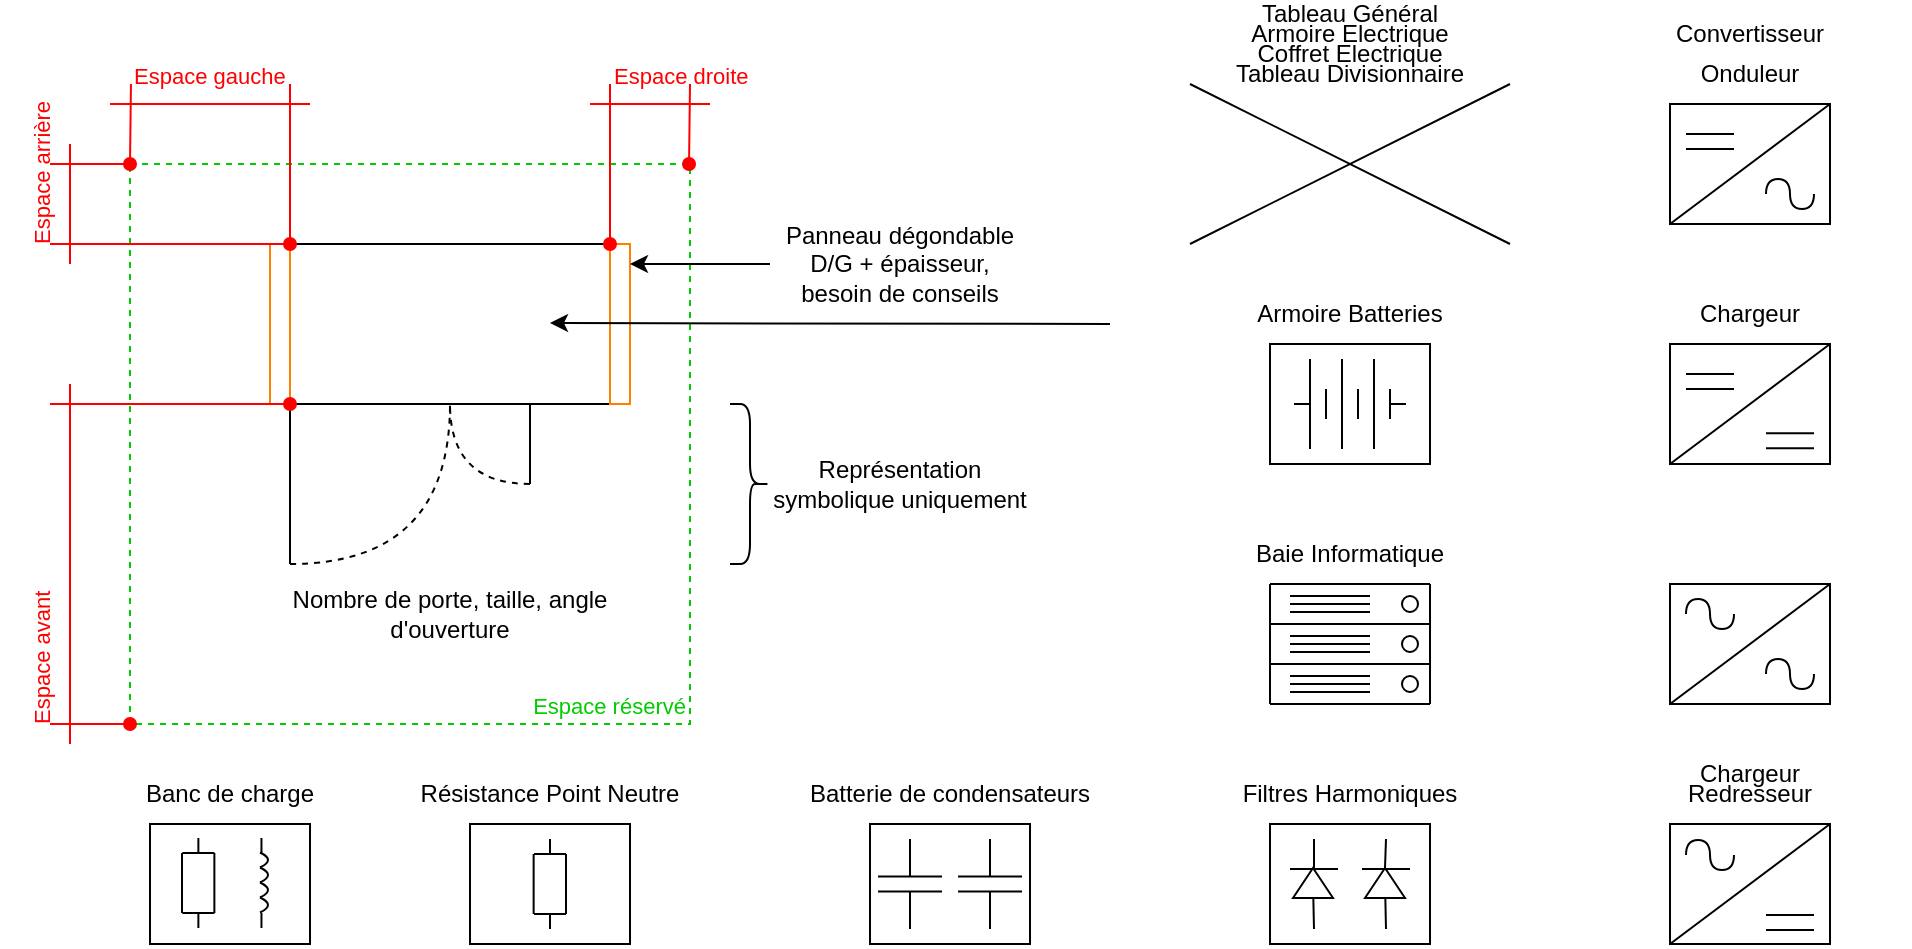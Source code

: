 <mxfile>
    <diagram id="NkeulLWA98_BTMr_3VTj" name="Page-1">
        <mxGraphModel dx="1393" dy="633" grid="1" gridSize="10" guides="1" tooltips="1" connect="1" arrows="1" fold="1" page="1" pageScale="1" pageWidth="850" pageHeight="1100" math="0" shadow="0">
            <root>
                <mxCell id="0"/>
                <mxCell id="1" parent="0"/>
                <mxCell id="2" value="" style="rounded=0;whiteSpace=wrap;html=1;strokeColor=#00CC00;dashed=1;fillColor=none;" vertex="1" parent="1">
                    <mxGeometry x="230" y="280" width="280" height="280" as="geometry"/>
                </mxCell>
                <mxCell id="3" value="" style="rounded=0;whiteSpace=wrap;html=1;" vertex="1" parent="1">
                    <mxGeometry x="310" y="320" width="160" height="80" as="geometry"/>
                </mxCell>
                <mxCell id="4" value="Armoire Batteries" style="text;html=1;strokeColor=none;fillColor=none;align=center;verticalAlign=middle;whiteSpace=wrap;rounded=0;" vertex="1" parent="1">
                    <mxGeometry x="760" y="350" width="160" height="10" as="geometry"/>
                </mxCell>
                <mxCell id="5" value="" style="endArrow=none;html=1;rounded=0;" edge="1" parent="1">
                    <mxGeometry width="50" height="50" relative="1" as="geometry">
                        <mxPoint x="310" y="480" as="sourcePoint"/>
                        <mxPoint x="310" y="400" as="targetPoint"/>
                    </mxGeometry>
                </mxCell>
                <mxCell id="6" value="" style="endArrow=none;html=1;rounded=0;" edge="1" parent="1">
                    <mxGeometry width="50" height="50" relative="1" as="geometry">
                        <mxPoint x="430" y="440" as="sourcePoint"/>
                        <mxPoint x="430" y="400" as="targetPoint"/>
                    </mxGeometry>
                </mxCell>
                <mxCell id="7" value="" style="endArrow=none;html=1;rounded=0;entryX=0.5;entryY=1;entryDx=0;entryDy=0;edgeStyle=orthogonalEdgeStyle;curved=1;dashed=1;" edge="1" parent="1" target="3">
                    <mxGeometry width="50" height="50" relative="1" as="geometry">
                        <mxPoint x="310" y="480" as="sourcePoint"/>
                        <mxPoint x="360" y="430" as="targetPoint"/>
                        <Array as="points">
                            <mxPoint x="390" y="480"/>
                        </Array>
                    </mxGeometry>
                </mxCell>
                <mxCell id="8" value="" style="endArrow=none;html=1;rounded=0;entryX=0.5;entryY=1;entryDx=0;entryDy=0;edgeStyle=orthogonalEdgeStyle;curved=1;dashed=1;" edge="1" parent="1" target="3">
                    <mxGeometry width="50" height="50" relative="1" as="geometry">
                        <mxPoint x="430" y="440" as="sourcePoint"/>
                        <mxPoint x="330" y="420" as="targetPoint"/>
                        <Array as="points">
                            <mxPoint x="390" y="440"/>
                        </Array>
                    </mxGeometry>
                </mxCell>
                <mxCell id="9" value="Nombre de porte, taille, angle d'ouverture" style="text;html=1;strokeColor=none;fillColor=none;align=center;verticalAlign=middle;whiteSpace=wrap;rounded=0;" vertex="1" parent="1">
                    <mxGeometry x="310" y="490" width="160" height="30" as="geometry"/>
                </mxCell>
                <mxCell id="10" value="Représentation symbolique uniquement" style="text;html=1;strokeColor=none;fillColor=none;align=center;verticalAlign=middle;whiteSpace=wrap;rounded=0;" vertex="1" parent="1">
                    <mxGeometry x="550" y="425" width="130" height="30" as="geometry"/>
                </mxCell>
                <mxCell id="11" value="" style="shape=curlyBracket;whiteSpace=wrap;html=1;rounded=1;flipH=1;labelPosition=right;verticalLabelPosition=middle;align=left;verticalAlign=middle;" vertex="1" parent="1">
                    <mxGeometry x="530" y="400" width="20" height="80" as="geometry"/>
                </mxCell>
                <mxCell id="12" value="" style="rounded=0;whiteSpace=wrap;html=1;strokeColor=#FF8000;fillColor=default;" vertex="1" parent="1">
                    <mxGeometry x="300" y="320" width="10" height="80" as="geometry"/>
                </mxCell>
                <mxCell id="13" value="" style="rounded=0;whiteSpace=wrap;html=1;strokeColor=#FF8000;fillColor=default;" vertex="1" parent="1">
                    <mxGeometry x="470" y="320" width="10" height="80" as="geometry"/>
                </mxCell>
                <mxCell id="14" value="" style="endArrow=classic;html=1;rounded=0;" edge="1" parent="1">
                    <mxGeometry width="50" height="50" relative="1" as="geometry">
                        <mxPoint x="550" y="330" as="sourcePoint"/>
                        <mxPoint x="480" y="330.0" as="targetPoint"/>
                    </mxGeometry>
                </mxCell>
                <mxCell id="15" value="Panneau dégondable D/G + épaisseur,&lt;br&gt;besoin de conseils" style="text;html=1;strokeColor=none;fillColor=none;align=center;verticalAlign=middle;whiteSpace=wrap;rounded=0;" vertex="1" parent="1">
                    <mxGeometry x="550" y="310" width="130" height="40" as="geometry"/>
                </mxCell>
                <mxCell id="16" value="" style="endArrow=classic;html=1;rounded=0;" edge="1" parent="1">
                    <mxGeometry width="50" height="50" relative="1" as="geometry">
                        <mxPoint x="720" y="360" as="sourcePoint"/>
                        <mxPoint x="440" y="359.5" as="targetPoint"/>
                    </mxGeometry>
                </mxCell>
                <mxCell id="17" value="" style="endArrow=none;html=1;rounded=0;curved=1;strokeColor=#FF0000;endFill=0;startArrow=oval;startFill=1;" edge="1" parent="1">
                    <mxGeometry width="50" height="50" relative="1" as="geometry">
                        <mxPoint x="470" y="320" as="sourcePoint"/>
                        <mxPoint x="470" y="240" as="targetPoint"/>
                    </mxGeometry>
                </mxCell>
                <mxCell id="18" value="" style="endArrow=none;html=1;rounded=0;curved=1;strokeColor=#FF0000;endFill=0;startArrow=oval;startFill=1;" edge="1" parent="1">
                    <mxGeometry width="50" height="50" relative="1" as="geometry">
                        <mxPoint x="509.52" y="280" as="sourcePoint"/>
                        <mxPoint x="510" y="240" as="targetPoint"/>
                    </mxGeometry>
                </mxCell>
                <mxCell id="19" value="" style="endArrow=none;html=1;rounded=0;curved=1;strokeColor=#FF0000;endFill=0;startArrow=oval;startFill=1;" edge="1" parent="1">
                    <mxGeometry width="50" height="50" relative="1" as="geometry">
                        <mxPoint x="310" y="320" as="sourcePoint"/>
                        <mxPoint x="310" y="240" as="targetPoint"/>
                    </mxGeometry>
                </mxCell>
                <mxCell id="20" value="" style="endArrow=none;html=1;rounded=0;curved=1;strokeColor=#FF0000;endFill=0;startArrow=oval;startFill=1;" edge="1" parent="1">
                    <mxGeometry width="50" height="50" relative="1" as="geometry">
                        <mxPoint x="230" y="280" as="sourcePoint"/>
                        <mxPoint x="230.48" y="240" as="targetPoint"/>
                    </mxGeometry>
                </mxCell>
                <mxCell id="21" value="" style="endArrow=none;html=1;rounded=0;curved=1;strokeColor=#FF0000;" edge="1" parent="1">
                    <mxGeometry width="50" height="50" relative="1" as="geometry">
                        <mxPoint x="520" y="250" as="sourcePoint"/>
                        <mxPoint x="460" y="250" as="targetPoint"/>
                    </mxGeometry>
                </mxCell>
                <mxCell id="22" value="" style="endArrow=none;html=1;rounded=0;curved=1;strokeColor=#FF0000;" edge="1" parent="1">
                    <mxGeometry width="50" height="50" relative="1" as="geometry">
                        <mxPoint x="320" y="250" as="sourcePoint"/>
                        <mxPoint x="220" y="250" as="targetPoint"/>
                    </mxGeometry>
                </mxCell>
                <mxCell id="23" value="" style="endArrow=none;html=1;rounded=0;curved=1;strokeColor=#FF0000;" edge="1" parent="1">
                    <mxGeometry width="50" height="50" relative="1" as="geometry">
                        <mxPoint x="190" y="280" as="sourcePoint"/>
                        <mxPoint x="229.79" y="280" as="targetPoint"/>
                    </mxGeometry>
                </mxCell>
                <mxCell id="24" value="" style="endArrow=none;html=1;rounded=0;curved=1;strokeColor=#FF0000;" edge="1" parent="1">
                    <mxGeometry width="50" height="50" relative="1" as="geometry">
                        <mxPoint x="190" y="320" as="sourcePoint"/>
                        <mxPoint x="310" y="320" as="targetPoint"/>
                    </mxGeometry>
                </mxCell>
                <mxCell id="25" value="" style="endArrow=none;html=1;rounded=0;curved=1;strokeColor=#FF0000;" edge="1" parent="1">
                    <mxGeometry width="50" height="50" relative="1" as="geometry">
                        <mxPoint x="200" y="330" as="sourcePoint"/>
                        <mxPoint x="200" y="270" as="targetPoint"/>
                    </mxGeometry>
                </mxCell>
                <mxCell id="26" value="" style="endArrow=oval;html=1;rounded=0;curved=1;strokeColor=#FF0000;entryX=0;entryY=1;entryDx=0;entryDy=0;startArrow=none;startFill=0;endFill=1;" edge="1" parent="1" target="3">
                    <mxGeometry width="50" height="50" relative="1" as="geometry">
                        <mxPoint x="190" y="400" as="sourcePoint"/>
                        <mxPoint x="170.48" y="390" as="targetPoint"/>
                    </mxGeometry>
                </mxCell>
                <mxCell id="27" value="" style="endArrow=oval;html=1;rounded=0;curved=1;strokeColor=#FF0000;entryX=0;entryY=1;entryDx=0;entryDy=0;startArrow=none;startFill=0;endFill=1;" edge="1" parent="1">
                    <mxGeometry width="50" height="50" relative="1" as="geometry">
                        <mxPoint x="190" y="560" as="sourcePoint"/>
                        <mxPoint x="230" y="560" as="targetPoint"/>
                    </mxGeometry>
                </mxCell>
                <mxCell id="28" value="" style="endArrow=none;html=1;rounded=0;curved=1;strokeColor=#FF0000;" edge="1" parent="1">
                    <mxGeometry width="50" height="50" relative="1" as="geometry">
                        <mxPoint x="200" y="570" as="sourcePoint"/>
                        <mxPoint x="200" y="390" as="targetPoint"/>
                    </mxGeometry>
                </mxCell>
                <mxCell id="29" value="Espace avant" style="text;html=1;strokeColor=none;fillColor=none;align=left;verticalAlign=bottom;whiteSpace=wrap;rounded=0;fontSize=11;rotation=-90;fontColor=#FF0000;" vertex="1" parent="1">
                    <mxGeometry x="140" y="507" width="80" height="30" as="geometry"/>
                </mxCell>
                <mxCell id="30" value="Espace arrière" style="text;html=1;strokeColor=none;fillColor=none;align=left;verticalAlign=bottom;whiteSpace=wrap;rounded=0;fontSize=11;rotation=-90;fontColor=#FF0000;" vertex="1" parent="1">
                    <mxGeometry x="140" y="267" width="80" height="30" as="geometry"/>
                </mxCell>
                <mxCell id="31" value="Espace gauche" style="text;html=1;strokeColor=none;fillColor=none;align=left;verticalAlign=bottom;whiteSpace=wrap;rounded=0;fontSize=11;rotation=0;fontColor=#FF0000;" vertex="1" parent="1">
                    <mxGeometry x="230" y="215" width="80" height="30" as="geometry"/>
                </mxCell>
                <mxCell id="32" value="Espace droite" style="text;html=1;strokeColor=none;fillColor=none;align=left;verticalAlign=bottom;whiteSpace=wrap;rounded=0;fontSize=11;rotation=0;fontColor=#FF0000;" vertex="1" parent="1">
                    <mxGeometry x="470" y="215" width="80" height="30" as="geometry"/>
                </mxCell>
                <mxCell id="33" value="Espace réservé" style="text;html=1;strokeColor=none;fillColor=none;align=right;verticalAlign=bottom;whiteSpace=wrap;rounded=0;fontSize=11;rotation=0;fontColor=#00CC00;" vertex="1" parent="1">
                    <mxGeometry x="430" y="530" width="80" height="30" as="geometry"/>
                </mxCell>
                <mxCell id="34" value="" style="endArrow=none;html=1;rounded=0;" edge="1" parent="1">
                    <mxGeometry width="50" height="50" relative="1" as="geometry">
                        <mxPoint x="920" y="320" as="sourcePoint"/>
                        <mxPoint x="760" y="240" as="targetPoint"/>
                    </mxGeometry>
                </mxCell>
                <mxCell id="35" value="" style="endArrow=none;html=1;rounded=0;" edge="1" parent="1">
                    <mxGeometry width="50" height="50" relative="1" as="geometry">
                        <mxPoint x="760" y="320" as="sourcePoint"/>
                        <mxPoint x="920" y="240" as="targetPoint"/>
                    </mxGeometry>
                </mxCell>
                <mxCell id="36" value="Armoire Electrique" style="text;html=1;strokeColor=none;fillColor=none;align=center;verticalAlign=middle;whiteSpace=wrap;rounded=0;" vertex="1" parent="1">
                    <mxGeometry x="760" y="210" width="160" height="10" as="geometry"/>
                </mxCell>
                <mxCell id="37" value="Banc de charge" style="text;html=1;strokeColor=none;fillColor=none;align=center;verticalAlign=middle;whiteSpace=wrap;rounded=0;" vertex="1" parent="1">
                    <mxGeometry x="200" y="590" width="160" height="10" as="geometry"/>
                </mxCell>
                <mxCell id="38" value="Batterie de condensateurs" style="text;html=1;strokeColor=none;fillColor=none;align=center;verticalAlign=middle;whiteSpace=wrap;rounded=0;" vertex="1" parent="1">
                    <mxGeometry x="560" y="590" width="160" height="10" as="geometry"/>
                </mxCell>
                <mxCell id="39" value="Baie Informatique" style="text;html=1;strokeColor=none;fillColor=none;align=center;verticalAlign=middle;whiteSpace=wrap;rounded=0;" vertex="1" parent="1">
                    <mxGeometry x="760" y="470" width="160" height="10" as="geometry"/>
                </mxCell>
                <mxCell id="40" value="Chargeur" style="text;html=1;strokeColor=none;fillColor=none;align=center;verticalAlign=middle;whiteSpace=wrap;rounded=0;" vertex="1" parent="1">
                    <mxGeometry x="960" y="580" width="160" height="10" as="geometry"/>
                </mxCell>
                <mxCell id="41" value="Filtres Harmoniques" style="text;html=1;strokeColor=none;fillColor=none;align=center;verticalAlign=middle;whiteSpace=wrap;rounded=0;" vertex="1" parent="1">
                    <mxGeometry x="760" y="590" width="160" height="10" as="geometry"/>
                </mxCell>
                <mxCell id="42" value="Onduleur" style="text;html=1;strokeColor=none;fillColor=none;align=center;verticalAlign=middle;whiteSpace=wrap;rounded=0;" vertex="1" parent="1">
                    <mxGeometry x="960" y="230" width="160" height="10" as="geometry"/>
                </mxCell>
                <mxCell id="43" value="Tableau Général" style="text;html=1;strokeColor=none;fillColor=none;align=center;verticalAlign=middle;whiteSpace=wrap;rounded=0;" vertex="1" parent="1">
                    <mxGeometry x="760" y="200" width="160" height="10" as="geometry"/>
                </mxCell>
                <mxCell id="44" value="Convertisseur" style="text;html=1;strokeColor=none;fillColor=none;align=center;verticalAlign=middle;whiteSpace=wrap;rounded=0;" vertex="1" parent="1">
                    <mxGeometry x="960" y="210" width="160" height="10" as="geometry"/>
                </mxCell>
                <mxCell id="45" value="Résistance Point Neutre" style="text;html=1;strokeColor=none;fillColor=none;align=center;verticalAlign=middle;whiteSpace=wrap;rounded=0;" vertex="1" parent="1">
                    <mxGeometry x="360" y="590" width="160" height="10" as="geometry"/>
                </mxCell>
                <mxCell id="46" value="Tableau Divisionnaire" style="text;html=1;strokeColor=none;fillColor=none;align=center;verticalAlign=middle;whiteSpace=wrap;rounded=0;" vertex="1" parent="1">
                    <mxGeometry x="760" y="230" width="160" height="10" as="geometry"/>
                </mxCell>
                <mxCell id="47" value="Redresseur" style="text;html=1;strokeColor=none;fillColor=none;align=center;verticalAlign=middle;whiteSpace=wrap;rounded=0;" vertex="1" parent="1">
                    <mxGeometry x="960" y="590" width="160" height="10" as="geometry"/>
                </mxCell>
                <mxCell id="48" value="Coffret Electrique" style="text;html=1;strokeColor=none;fillColor=none;align=center;verticalAlign=middle;whiteSpace=wrap;rounded=0;" vertex="1" parent="1">
                    <mxGeometry x="760" y="220" width="160" height="10" as="geometry"/>
                </mxCell>
                <mxCell id="49" value="" style="endArrow=none;html=1;rounded=0;" edge="1" parent="1">
                    <mxGeometry width="50" height="50" relative="1" as="geometry">
                        <mxPoint x="800" y="550" as="sourcePoint"/>
                        <mxPoint x="800" y="490" as="targetPoint"/>
                    </mxGeometry>
                </mxCell>
                <mxCell id="50" value="" style="endArrow=none;html=1;rounded=0;" edge="1" parent="1">
                    <mxGeometry width="50" height="50" relative="1" as="geometry">
                        <mxPoint x="800" y="550" as="sourcePoint"/>
                        <mxPoint x="880" y="550" as="targetPoint"/>
                    </mxGeometry>
                </mxCell>
                <mxCell id="51" value="" style="endArrow=none;html=1;rounded=0;" edge="1" parent="1">
                    <mxGeometry width="50" height="50" relative="1" as="geometry">
                        <mxPoint x="800" y="530" as="sourcePoint"/>
                        <mxPoint x="880" y="530" as="targetPoint"/>
                    </mxGeometry>
                </mxCell>
                <mxCell id="52" value="" style="endArrow=none;html=1;rounded=0;" edge="1" parent="1">
                    <mxGeometry width="50" height="50" relative="1" as="geometry">
                        <mxPoint x="800" y="510" as="sourcePoint"/>
                        <mxPoint x="880" y="510" as="targetPoint"/>
                    </mxGeometry>
                </mxCell>
                <mxCell id="53" value="" style="endArrow=none;html=1;rounded=0;" edge="1" parent="1">
                    <mxGeometry width="50" height="50" relative="1" as="geometry">
                        <mxPoint x="800" y="490" as="sourcePoint"/>
                        <mxPoint x="880" y="490" as="targetPoint"/>
                    </mxGeometry>
                </mxCell>
                <mxCell id="54" value="" style="endArrow=none;html=1;rounded=0;" edge="1" parent="1">
                    <mxGeometry width="50" height="50" relative="1" as="geometry">
                        <mxPoint x="880" y="550" as="sourcePoint"/>
                        <mxPoint x="880" y="490" as="targetPoint"/>
                    </mxGeometry>
                </mxCell>
                <mxCell id="55" value="" style="ellipse;whiteSpace=wrap;html=1;aspect=fixed;strokeColor=#000000;fontSize=11;fontColor=#00CC00;fillColor=none;" vertex="1" parent="1">
                    <mxGeometry x="866" y="496" width="8" height="8" as="geometry"/>
                </mxCell>
                <mxCell id="56" value="" style="ellipse;whiteSpace=wrap;html=1;aspect=fixed;strokeColor=#000000;fontSize=11;fontColor=#00CC00;fillColor=none;" vertex="1" parent="1">
                    <mxGeometry x="866" y="516" width="8" height="8" as="geometry"/>
                </mxCell>
                <mxCell id="57" value="" style="ellipse;whiteSpace=wrap;html=1;aspect=fixed;strokeColor=#000000;fontSize=11;fontColor=#00CC00;fillColor=none;" vertex="1" parent="1">
                    <mxGeometry x="866" y="536" width="8" height="8" as="geometry"/>
                </mxCell>
                <mxCell id="58" value="" style="group" vertex="1" connectable="0" parent="1">
                    <mxGeometry x="810" y="496" width="40" height="8" as="geometry"/>
                </mxCell>
                <mxCell id="59" value="" style="endArrow=none;html=1;rounded=0;strokeColor=#000000;fontSize=11;fontColor=#00CC00;curved=1;" edge="1" parent="58">
                    <mxGeometry width="50" height="50" relative="1" as="geometry">
                        <mxPoint x="40" y="4" as="sourcePoint"/>
                        <mxPoint y="4" as="targetPoint"/>
                    </mxGeometry>
                </mxCell>
                <mxCell id="60" value="" style="endArrow=none;html=1;rounded=0;strokeColor=#000000;fontSize=11;fontColor=#00CC00;curved=1;" edge="1" parent="58">
                    <mxGeometry width="50" height="50" relative="1" as="geometry">
                        <mxPoint x="40" as="sourcePoint"/>
                        <mxPoint as="targetPoint"/>
                    </mxGeometry>
                </mxCell>
                <mxCell id="61" value="" style="endArrow=none;html=1;rounded=0;strokeColor=#000000;fontSize=11;fontColor=#00CC00;curved=1;" edge="1" parent="58">
                    <mxGeometry width="50" height="50" relative="1" as="geometry">
                        <mxPoint x="40" y="8" as="sourcePoint"/>
                        <mxPoint y="8" as="targetPoint"/>
                    </mxGeometry>
                </mxCell>
                <mxCell id="62" value="" style="group" vertex="1" connectable="0" parent="1">
                    <mxGeometry x="810" y="516" width="40" height="8" as="geometry"/>
                </mxCell>
                <mxCell id="63" value="" style="endArrow=none;html=1;rounded=0;strokeColor=#000000;fontSize=11;fontColor=#00CC00;curved=1;" edge="1" parent="62">
                    <mxGeometry width="50" height="50" relative="1" as="geometry">
                        <mxPoint x="40" y="4" as="sourcePoint"/>
                        <mxPoint y="4" as="targetPoint"/>
                    </mxGeometry>
                </mxCell>
                <mxCell id="64" value="" style="endArrow=none;html=1;rounded=0;strokeColor=#000000;fontSize=11;fontColor=#00CC00;curved=1;" edge="1" parent="62">
                    <mxGeometry width="50" height="50" relative="1" as="geometry">
                        <mxPoint x="40" as="sourcePoint"/>
                        <mxPoint as="targetPoint"/>
                    </mxGeometry>
                </mxCell>
                <mxCell id="65" value="" style="endArrow=none;html=1;rounded=0;strokeColor=#000000;fontSize=11;fontColor=#00CC00;curved=1;" edge="1" parent="62">
                    <mxGeometry width="50" height="50" relative="1" as="geometry">
                        <mxPoint x="40" y="8" as="sourcePoint"/>
                        <mxPoint y="8" as="targetPoint"/>
                    </mxGeometry>
                </mxCell>
                <mxCell id="66" value="" style="group" vertex="1" connectable="0" parent="1">
                    <mxGeometry x="810" y="536" width="40" height="8" as="geometry"/>
                </mxCell>
                <mxCell id="67" value="" style="endArrow=none;html=1;rounded=0;strokeColor=#000000;fontSize=11;fontColor=#00CC00;curved=1;" edge="1" parent="66">
                    <mxGeometry width="50" height="50" relative="1" as="geometry">
                        <mxPoint x="40" y="4" as="sourcePoint"/>
                        <mxPoint y="4" as="targetPoint"/>
                    </mxGeometry>
                </mxCell>
                <mxCell id="68" value="" style="endArrow=none;html=1;rounded=0;strokeColor=#000000;fontSize=11;fontColor=#00CC00;curved=1;" edge="1" parent="66">
                    <mxGeometry width="50" height="50" relative="1" as="geometry">
                        <mxPoint x="40" as="sourcePoint"/>
                        <mxPoint as="targetPoint"/>
                    </mxGeometry>
                </mxCell>
                <mxCell id="69" value="" style="endArrow=none;html=1;rounded=0;strokeColor=#000000;fontSize=11;fontColor=#00CC00;curved=1;" edge="1" parent="66">
                    <mxGeometry width="50" height="50" relative="1" as="geometry">
                        <mxPoint x="40" y="8" as="sourcePoint"/>
                        <mxPoint y="8" as="targetPoint"/>
                    </mxGeometry>
                </mxCell>
                <mxCell id="70" value="Chargeur" style="text;html=1;strokeColor=none;fillColor=none;align=center;verticalAlign=middle;whiteSpace=wrap;rounded=0;" vertex="1" parent="1">
                    <mxGeometry x="960" y="350" width="160" height="10" as="geometry"/>
                </mxCell>
                <mxCell id="71" value="" style="group" vertex="1" connectable="0" parent="1">
                    <mxGeometry x="1000" y="250" width="80" height="60" as="geometry"/>
                </mxCell>
                <mxCell id="72" value="" style="rounded=0;whiteSpace=wrap;html=1;strokeColor=#000000;fontSize=11;fontColor=#00CC00;fillColor=none;" vertex="1" parent="71">
                    <mxGeometry width="80" height="60" as="geometry"/>
                </mxCell>
                <mxCell id="73" value="" style="endArrow=none;html=1;rounded=0;" edge="1" parent="71">
                    <mxGeometry width="50" height="50" relative="1" as="geometry">
                        <mxPoint x="32" y="15" as="sourcePoint"/>
                        <mxPoint x="8" y="15" as="targetPoint"/>
                    </mxGeometry>
                </mxCell>
                <mxCell id="74" value="" style="endArrow=none;html=1;rounded=0;entryX=1;entryY=0;entryDx=0;entryDy=0;exitX=0;exitY=1;exitDx=0;exitDy=0;" edge="1" parent="71" source="72" target="72">
                    <mxGeometry width="50" height="50" relative="1" as="geometry">
                        <mxPoint x="8" y="52.5" as="sourcePoint"/>
                        <mxPoint x="72" y="7.5" as="targetPoint"/>
                    </mxGeometry>
                </mxCell>
                <mxCell id="75" value="" style="endArrow=none;html=1;rounded=0;" edge="1" parent="71">
                    <mxGeometry width="50" height="50" relative="1" as="geometry">
                        <mxPoint x="32" y="22.5" as="sourcePoint"/>
                        <mxPoint x="8" y="22.5" as="targetPoint"/>
                    </mxGeometry>
                </mxCell>
                <mxCell id="76" value="" style="endArrow=none;html=1;rounded=0;edgeStyle=orthogonalEdgeStyle;curved=1;" edge="1" parent="71">
                    <mxGeometry width="50" height="50" relative="1" as="geometry">
                        <mxPoint x="72" y="45" as="sourcePoint"/>
                        <mxPoint x="48" y="45" as="targetPoint"/>
                        <Array as="points">
                            <mxPoint x="72" y="52.5"/>
                            <mxPoint x="60" y="52.5"/>
                            <mxPoint x="60" y="37.5"/>
                            <mxPoint x="48" y="37.5"/>
                        </Array>
                    </mxGeometry>
                </mxCell>
                <mxCell id="77" value="" style="group" vertex="1" connectable="0" parent="1">
                    <mxGeometry x="1000" y="370" width="80" height="60" as="geometry"/>
                </mxCell>
                <mxCell id="78" value="" style="rounded=0;whiteSpace=wrap;html=1;strokeColor=#000000;fontSize=11;fontColor=#00CC00;fillColor=none;" vertex="1" parent="77">
                    <mxGeometry width="80" height="60" as="geometry"/>
                </mxCell>
                <mxCell id="79" value="" style="endArrow=none;html=1;rounded=0;" edge="1" parent="77">
                    <mxGeometry width="50" height="50" relative="1" as="geometry">
                        <mxPoint x="32" y="15" as="sourcePoint"/>
                        <mxPoint x="8" y="15" as="targetPoint"/>
                    </mxGeometry>
                </mxCell>
                <mxCell id="80" value="" style="endArrow=none;html=1;rounded=0;entryX=1;entryY=0;entryDx=0;entryDy=0;exitX=0;exitY=1;exitDx=0;exitDy=0;" edge="1" parent="77" source="78" target="78">
                    <mxGeometry width="50" height="50" relative="1" as="geometry">
                        <mxPoint x="8" y="52.5" as="sourcePoint"/>
                        <mxPoint x="72" y="7.5" as="targetPoint"/>
                    </mxGeometry>
                </mxCell>
                <mxCell id="81" value="" style="endArrow=none;html=1;rounded=0;" edge="1" parent="77">
                    <mxGeometry width="50" height="50" relative="1" as="geometry">
                        <mxPoint x="32" y="22.5" as="sourcePoint"/>
                        <mxPoint x="8" y="22.5" as="targetPoint"/>
                    </mxGeometry>
                </mxCell>
                <mxCell id="82" value="" style="endArrow=none;html=1;rounded=0;" edge="1" parent="77">
                    <mxGeometry width="50" height="50" relative="1" as="geometry">
                        <mxPoint x="72" y="44.647" as="sourcePoint"/>
                        <mxPoint x="48" y="44.647" as="targetPoint"/>
                    </mxGeometry>
                </mxCell>
                <mxCell id="83" value="" style="endArrow=none;html=1;rounded=0;" edge="1" parent="77">
                    <mxGeometry width="50" height="50" relative="1" as="geometry">
                        <mxPoint x="72" y="52.147" as="sourcePoint"/>
                        <mxPoint x="48" y="52.147" as="targetPoint"/>
                    </mxGeometry>
                </mxCell>
                <mxCell id="84" value="" style="group" vertex="1" connectable="0" parent="1">
                    <mxGeometry x="1000" y="490" width="80" height="60" as="geometry"/>
                </mxCell>
                <mxCell id="85" value="" style="rounded=0;whiteSpace=wrap;html=1;strokeColor=#000000;fontSize=11;fontColor=#00CC00;fillColor=none;" vertex="1" parent="84">
                    <mxGeometry width="80" height="60" as="geometry"/>
                </mxCell>
                <mxCell id="86" value="" style="endArrow=none;html=1;rounded=0;entryX=1;entryY=0;entryDx=0;entryDy=0;exitX=0;exitY=1;exitDx=0;exitDy=0;" edge="1" parent="84" source="85" target="85">
                    <mxGeometry width="50" height="50" relative="1" as="geometry">
                        <mxPoint x="8" y="52.5" as="sourcePoint"/>
                        <mxPoint x="72" y="7.5" as="targetPoint"/>
                    </mxGeometry>
                </mxCell>
                <mxCell id="87" value="" style="endArrow=none;html=1;rounded=0;edgeStyle=orthogonalEdgeStyle;curved=1;" edge="1" parent="84">
                    <mxGeometry width="50" height="50" relative="1" as="geometry">
                        <mxPoint x="72" y="45" as="sourcePoint"/>
                        <mxPoint x="48" y="45" as="targetPoint"/>
                        <Array as="points">
                            <mxPoint x="72" y="52.5"/>
                            <mxPoint x="60" y="52.5"/>
                            <mxPoint x="60" y="37.5"/>
                            <mxPoint x="48" y="37.5"/>
                        </Array>
                    </mxGeometry>
                </mxCell>
                <mxCell id="88" value="" style="endArrow=none;html=1;rounded=0;edgeStyle=orthogonalEdgeStyle;curved=1;" edge="1" parent="84">
                    <mxGeometry width="50" height="50" relative="1" as="geometry">
                        <mxPoint x="32" y="14.985" as="sourcePoint"/>
                        <mxPoint x="8" y="14.985" as="targetPoint"/>
                        <Array as="points">
                            <mxPoint x="32" y="22.485"/>
                            <mxPoint x="20" y="22.485"/>
                            <mxPoint x="20" y="7.485"/>
                            <mxPoint x="8" y="7.485"/>
                        </Array>
                    </mxGeometry>
                </mxCell>
                <mxCell id="89" value="" style="group" vertex="1" connectable="0" parent="1">
                    <mxGeometry x="1000" y="610" width="80" height="60" as="geometry"/>
                </mxCell>
                <mxCell id="90" value="" style="rounded=0;whiteSpace=wrap;html=1;strokeColor=#000000;fontSize=11;fontColor=#00CC00;fillColor=none;" vertex="1" parent="89">
                    <mxGeometry width="80" height="60" as="geometry"/>
                </mxCell>
                <mxCell id="91" value="" style="endArrow=none;html=1;rounded=0;" edge="1" parent="89">
                    <mxGeometry width="50" height="50" relative="1" as="geometry">
                        <mxPoint x="72" y="45.495" as="sourcePoint"/>
                        <mxPoint x="48" y="45.495" as="targetPoint"/>
                    </mxGeometry>
                </mxCell>
                <mxCell id="92" value="" style="endArrow=none;html=1;rounded=0;entryX=1;entryY=0;entryDx=0;entryDy=0;exitX=0;exitY=1;exitDx=0;exitDy=0;" edge="1" parent="89" source="90" target="90">
                    <mxGeometry width="50" height="50" relative="1" as="geometry">
                        <mxPoint x="8" y="52.5" as="sourcePoint"/>
                        <mxPoint x="72" y="7.5" as="targetPoint"/>
                    </mxGeometry>
                </mxCell>
                <mxCell id="93" value="" style="endArrow=none;html=1;rounded=0;" edge="1" parent="89">
                    <mxGeometry width="50" height="50" relative="1" as="geometry">
                        <mxPoint x="72" y="52.995" as="sourcePoint"/>
                        <mxPoint x="48" y="52.995" as="targetPoint"/>
                    </mxGeometry>
                </mxCell>
                <mxCell id="94" value="" style="endArrow=none;html=1;rounded=0;edgeStyle=orthogonalEdgeStyle;curved=1;" edge="1" parent="89">
                    <mxGeometry width="50" height="50" relative="1" as="geometry">
                        <mxPoint x="32" y="15.502" as="sourcePoint"/>
                        <mxPoint x="8" y="15.502" as="targetPoint"/>
                        <Array as="points">
                            <mxPoint x="32" y="23.002"/>
                            <mxPoint x="20" y="23.002"/>
                            <mxPoint x="20" y="8.002"/>
                            <mxPoint x="8" y="8.002"/>
                        </Array>
                    </mxGeometry>
                </mxCell>
                <mxCell id="95" value="" style="group" vertex="1" connectable="0" parent="1">
                    <mxGeometry x="800" y="610" width="80" height="60" as="geometry"/>
                </mxCell>
                <mxCell id="96" value="" style="rounded=0;whiteSpace=wrap;html=1;strokeColor=#000000;fontSize=11;fontColor=#00CC00;fillColor=none;" vertex="1" parent="95">
                    <mxGeometry width="80" height="60" as="geometry"/>
                </mxCell>
                <mxCell id="97" value="" style="group" vertex="1" connectable="0" parent="95">
                    <mxGeometry x="10" y="7.5" width="60" height="45.0" as="geometry"/>
                </mxCell>
                <mxCell id="98" value="" style="endArrow=none;html=1;rounded=0;" edge="1" parent="97">
                    <mxGeometry width="50" height="50" relative="1" as="geometry">
                        <mxPoint y="15" as="sourcePoint"/>
                        <mxPoint x="24" y="15" as="targetPoint"/>
                    </mxGeometry>
                </mxCell>
                <mxCell id="99" value="" style="endArrow=none;html=1;rounded=0;" edge="1" parent="97">
                    <mxGeometry width="50" height="50" relative="1" as="geometry">
                        <mxPoint x="12" y="15" as="sourcePoint"/>
                        <mxPoint x="12" as="targetPoint"/>
                    </mxGeometry>
                </mxCell>
                <mxCell id="100" value="" style="endArrow=none;html=1;rounded=0;" edge="1" parent="97" target="103">
                    <mxGeometry width="50" height="50" relative="1" as="geometry">
                        <mxPoint x="12" y="45.0" as="sourcePoint"/>
                        <mxPoint x="12.4" y="29.25" as="targetPoint"/>
                    </mxGeometry>
                </mxCell>
                <mxCell id="101" value="" style="endArrow=none;html=1;rounded=0;exitX=1;exitY=0.5;exitDx=0;exitDy=0;" edge="1" parent="97" source="105">
                    <mxGeometry width="50" height="50" relative="1" as="geometry">
                        <mxPoint x="48" y="18.75" as="sourcePoint"/>
                        <mxPoint x="48" as="targetPoint"/>
                    </mxGeometry>
                </mxCell>
                <mxCell id="102" value="" style="endArrow=none;html=1;rounded=0;" edge="1" parent="97" target="105">
                    <mxGeometry width="50" height="50" relative="1" as="geometry">
                        <mxPoint x="48" y="45.0" as="sourcePoint"/>
                        <mxPoint x="48" y="26.25" as="targetPoint"/>
                    </mxGeometry>
                </mxCell>
                <mxCell id="103" value="" style="triangle;whiteSpace=wrap;html=1;strokeColor=#000000;fontSize=11;fontColor=#00CC00;fillColor=none;rotation=-90;aspect=fixed;" vertex="1" parent="97">
                    <mxGeometry x="4" y="12" width="15" height="20.002" as="geometry"/>
                </mxCell>
                <mxCell id="104" value="" style="endArrow=none;html=1;rounded=0;" edge="1" parent="97">
                    <mxGeometry width="50" height="50" relative="1" as="geometry">
                        <mxPoint x="36" y="15" as="sourcePoint"/>
                        <mxPoint x="60" y="15" as="targetPoint"/>
                    </mxGeometry>
                </mxCell>
                <mxCell id="105" value="" style="triangle;whiteSpace=wrap;html=1;strokeColor=#000000;fontSize=11;fontColor=#00CC00;fillColor=none;rotation=-90;aspect=fixed;" vertex="1" parent="97">
                    <mxGeometry x="40" y="12" width="15" height="20.002" as="geometry"/>
                </mxCell>
                <mxCell id="106" value="" style="group" vertex="1" connectable="0" parent="1">
                    <mxGeometry x="240" y="610" width="80" height="60" as="geometry"/>
                </mxCell>
                <mxCell id="107" value="" style="rounded=0;whiteSpace=wrap;html=1;strokeColor=#000000;fontSize=11;fontColor=#00CC00;fillColor=none;" vertex="1" parent="106">
                    <mxGeometry width="80" height="60" as="geometry"/>
                </mxCell>
                <mxCell id="108" value="" style="endArrow=none;html=1;rounded=0;" edge="1" parent="106">
                    <mxGeometry width="50" height="50" relative="1" as="geometry">
                        <mxPoint x="32.184" y="14.498" as="sourcePoint"/>
                        <mxPoint x="16.184" y="14.498" as="targetPoint"/>
                    </mxGeometry>
                </mxCell>
                <mxCell id="109" value="" style="endArrow=none;html=1;rounded=0;" edge="1" parent="106">
                    <mxGeometry width="50" height="50" relative="1" as="geometry">
                        <mxPoint x="24.184" y="51.998" as="sourcePoint"/>
                        <mxPoint x="24.184" y="44.498" as="targetPoint"/>
                    </mxGeometry>
                </mxCell>
                <mxCell id="110" value="" style="endArrow=none;html=1;rounded=0;" edge="1" parent="106">
                    <mxGeometry width="50" height="50" relative="1" as="geometry">
                        <mxPoint x="32.184" y="44.498" as="sourcePoint"/>
                        <mxPoint x="16.184" y="44.498" as="targetPoint"/>
                    </mxGeometry>
                </mxCell>
                <mxCell id="111" value="" style="endArrow=none;html=1;rounded=0;" edge="1" parent="106">
                    <mxGeometry width="50" height="50" relative="1" as="geometry">
                        <mxPoint x="32.184" y="44.498" as="sourcePoint"/>
                        <mxPoint x="32.184" y="14.498" as="targetPoint"/>
                    </mxGeometry>
                </mxCell>
                <mxCell id="112" value="" style="endArrow=none;html=1;rounded=0;" edge="1" parent="106">
                    <mxGeometry width="50" height="50" relative="1" as="geometry">
                        <mxPoint x="16.0" y="44.498" as="sourcePoint"/>
                        <mxPoint x="16.0" y="14.498" as="targetPoint"/>
                    </mxGeometry>
                </mxCell>
                <mxCell id="113" value="" style="endArrow=none;html=1;rounded=0;" edge="1" parent="106">
                    <mxGeometry width="50" height="50" relative="1" as="geometry">
                        <mxPoint x="24.184" y="6.998" as="sourcePoint"/>
                        <mxPoint x="24.184" y="14.498" as="targetPoint"/>
                    </mxGeometry>
                </mxCell>
                <mxCell id="114" value="" style="endArrow=none;html=1;rounded=0;" edge="1" parent="106">
                    <mxGeometry width="50" height="50" relative="1" as="geometry">
                        <mxPoint x="55.728" y="51.998" as="sourcePoint"/>
                        <mxPoint x="55.728" y="44.498" as="targetPoint"/>
                    </mxGeometry>
                </mxCell>
                <mxCell id="115" value="" style="endArrow=none;html=1;rounded=0;" edge="1" parent="106">
                    <mxGeometry width="50" height="50" relative="1" as="geometry">
                        <mxPoint x="55.728" y="6.998" as="sourcePoint"/>
                        <mxPoint x="55.728" y="14.498" as="targetPoint"/>
                    </mxGeometry>
                </mxCell>
                <mxCell id="116" value="" style="group" vertex="1" connectable="0" parent="106">
                    <mxGeometry x="63" y="18" width="2" height="22.5" as="geometry"/>
                </mxCell>
                <mxCell id="117" value="" style="endArrow=none;html=1;rounded=0;strokeColor=#000000;fontSize=11;fontColor=#00CC00;curved=1;" edge="1" parent="116">
                    <mxGeometry width="50" height="50" relative="1" as="geometry">
                        <mxPoint x="-8" y="-3.75" as="sourcePoint"/>
                        <mxPoint x="-8" y="3.75" as="targetPoint"/>
                        <Array as="points">
                            <mxPoint/>
                        </Array>
                    </mxGeometry>
                </mxCell>
                <mxCell id="118" value="" style="endArrow=none;html=1;rounded=0;strokeColor=#000000;fontSize=11;fontColor=#00CC00;curved=1;" edge="1" parent="116">
                    <mxGeometry width="50" height="50" relative="1" as="geometry">
                        <mxPoint x="-8" y="3.75" as="sourcePoint"/>
                        <mxPoint x="-8" y="11.25" as="targetPoint"/>
                        <Array as="points">
                            <mxPoint y="7.5"/>
                        </Array>
                    </mxGeometry>
                </mxCell>
                <mxCell id="119" value="" style="endArrow=none;html=1;rounded=0;strokeColor=#000000;fontSize=11;fontColor=#00CC00;curved=1;" edge="1" parent="116">
                    <mxGeometry width="50" height="50" relative="1" as="geometry">
                        <mxPoint x="-8" y="11.25" as="sourcePoint"/>
                        <mxPoint x="-8" y="18.75" as="targetPoint"/>
                        <Array as="points">
                            <mxPoint y="15.0"/>
                        </Array>
                    </mxGeometry>
                </mxCell>
                <mxCell id="120" value="" style="endArrow=none;html=1;rounded=0;strokeColor=#000000;fontSize=11;fontColor=#00CC00;curved=1;" edge="1" parent="116">
                    <mxGeometry width="50" height="50" relative="1" as="geometry">
                        <mxPoint x="-8" y="18.75" as="sourcePoint"/>
                        <mxPoint x="-8" y="26.25" as="targetPoint"/>
                        <Array as="points">
                            <mxPoint y="22.5"/>
                        </Array>
                    </mxGeometry>
                </mxCell>
                <mxCell id="121" value="" style="group" vertex="1" connectable="0" parent="1">
                    <mxGeometry x="400" y="610" width="80" height="60" as="geometry"/>
                </mxCell>
                <mxCell id="122" value="" style="endArrow=none;html=1;rounded=0;" edge="1" parent="121">
                    <mxGeometry width="50" height="50" relative="1" as="geometry">
                        <mxPoint x="48" y="15.0" as="sourcePoint"/>
                        <mxPoint x="32" y="15.0" as="targetPoint"/>
                    </mxGeometry>
                </mxCell>
                <mxCell id="123" value="" style="endArrow=none;html=1;rounded=0;" edge="1" parent="121">
                    <mxGeometry width="50" height="50" relative="1" as="geometry">
                        <mxPoint x="40" y="52.5" as="sourcePoint"/>
                        <mxPoint x="40" y="45.0" as="targetPoint"/>
                    </mxGeometry>
                </mxCell>
                <mxCell id="124" value="" style="endArrow=none;html=1;rounded=0;" edge="1" parent="121">
                    <mxGeometry width="50" height="50" relative="1" as="geometry">
                        <mxPoint x="48" y="45.0" as="sourcePoint"/>
                        <mxPoint x="32" y="45.0" as="targetPoint"/>
                    </mxGeometry>
                </mxCell>
                <mxCell id="125" value="" style="endArrow=none;html=1;rounded=0;" edge="1" parent="121">
                    <mxGeometry width="50" height="50" relative="1" as="geometry">
                        <mxPoint x="48" y="45.0" as="sourcePoint"/>
                        <mxPoint x="48" y="15.0" as="targetPoint"/>
                    </mxGeometry>
                </mxCell>
                <mxCell id="126" value="" style="endArrow=none;html=1;rounded=0;" edge="1" parent="121">
                    <mxGeometry width="50" height="50" relative="1" as="geometry">
                        <mxPoint x="31.816" y="45.0" as="sourcePoint"/>
                        <mxPoint x="31.816" y="15.0" as="targetPoint"/>
                    </mxGeometry>
                </mxCell>
                <mxCell id="127" value="" style="endArrow=none;html=1;rounded=0;" edge="1" parent="121">
                    <mxGeometry width="50" height="50" relative="1" as="geometry">
                        <mxPoint x="40" y="7.5" as="sourcePoint"/>
                        <mxPoint x="40" y="15.0" as="targetPoint"/>
                    </mxGeometry>
                </mxCell>
                <mxCell id="128" value="" style="rounded=0;whiteSpace=wrap;html=1;strokeColor=#000000;fontSize=11;fontColor=#00CC00;fillColor=none;" vertex="1" parent="121">
                    <mxGeometry width="80" height="60" as="geometry"/>
                </mxCell>
                <mxCell id="129" value="" style="group" vertex="1" connectable="0" parent="1">
                    <mxGeometry x="600" y="610" width="80" height="60" as="geometry"/>
                </mxCell>
                <mxCell id="130" value="" style="endArrow=none;html=1;rounded=0;" edge="1" parent="129">
                    <mxGeometry width="50" height="50" relative="1" as="geometry">
                        <mxPoint x="4" y="26.25" as="sourcePoint"/>
                        <mxPoint x="36" y="26.25" as="targetPoint"/>
                    </mxGeometry>
                </mxCell>
                <mxCell id="131" value="" style="endArrow=none;html=1;rounded=0;" edge="1" parent="129">
                    <mxGeometry width="50" height="50" relative="1" as="geometry">
                        <mxPoint x="20" y="26.25" as="sourcePoint"/>
                        <mxPoint x="20.0" y="7.5" as="targetPoint"/>
                    </mxGeometry>
                </mxCell>
                <mxCell id="132" value="" style="endArrow=none;html=1;rounded=0;" edge="1" parent="129">
                    <mxGeometry width="50" height="50" relative="1" as="geometry">
                        <mxPoint x="4" y="33.75" as="sourcePoint"/>
                        <mxPoint x="36" y="33.75" as="targetPoint"/>
                    </mxGeometry>
                </mxCell>
                <mxCell id="133" value="" style="endArrow=none;html=1;rounded=0;" edge="1" parent="129">
                    <mxGeometry width="50" height="50" relative="1" as="geometry">
                        <mxPoint x="20" y="52.5" as="sourcePoint"/>
                        <mxPoint x="20" y="33.75" as="targetPoint"/>
                    </mxGeometry>
                </mxCell>
                <mxCell id="134" value="" style="endArrow=none;html=1;rounded=0;" edge="1" parent="129">
                    <mxGeometry width="50" height="50" relative="1" as="geometry">
                        <mxPoint x="44" y="26.25" as="sourcePoint"/>
                        <mxPoint x="76" y="26.25" as="targetPoint"/>
                    </mxGeometry>
                </mxCell>
                <mxCell id="135" value="" style="endArrow=none;html=1;rounded=0;" edge="1" parent="129">
                    <mxGeometry width="50" height="50" relative="1" as="geometry">
                        <mxPoint x="60" y="26.25" as="sourcePoint"/>
                        <mxPoint x="60" y="7.5" as="targetPoint"/>
                    </mxGeometry>
                </mxCell>
                <mxCell id="136" value="" style="endArrow=none;html=1;rounded=0;" edge="1" parent="129">
                    <mxGeometry width="50" height="50" relative="1" as="geometry">
                        <mxPoint x="44" y="33.75" as="sourcePoint"/>
                        <mxPoint x="76" y="33.75" as="targetPoint"/>
                    </mxGeometry>
                </mxCell>
                <mxCell id="137" value="" style="endArrow=none;html=1;rounded=0;" edge="1" parent="129">
                    <mxGeometry width="50" height="50" relative="1" as="geometry">
                        <mxPoint x="60" y="52.5" as="sourcePoint"/>
                        <mxPoint x="60" y="33.75" as="targetPoint"/>
                    </mxGeometry>
                </mxCell>
                <mxCell id="138" value="" style="rounded=0;whiteSpace=wrap;html=1;strokeColor=#000000;fontSize=11;fontColor=#00CC00;fillColor=none;" vertex="1" parent="129">
                    <mxGeometry width="80" height="60" as="geometry"/>
                </mxCell>
                <mxCell id="139" value="" style="group" vertex="1" connectable="0" parent="1">
                    <mxGeometry x="800" y="370" width="80" height="60" as="geometry"/>
                </mxCell>
                <mxCell id="140" value="" style="group" vertex="1" connectable="0" parent="139">
                    <mxGeometry x="12" y="7.5" width="56" height="45" as="geometry"/>
                </mxCell>
                <mxCell id="141" value="" style="endArrow=none;html=1;rounded=0;" edge="1" parent="140">
                    <mxGeometry width="50" height="50" relative="1" as="geometry">
                        <mxPoint y="22.5" as="sourcePoint"/>
                        <mxPoint x="8" y="22.5" as="targetPoint"/>
                    </mxGeometry>
                </mxCell>
                <mxCell id="142" value="" style="endArrow=none;html=1;rounded=0;" edge="1" parent="140">
                    <mxGeometry width="50" height="50" relative="1" as="geometry">
                        <mxPoint x="8" y="45" as="sourcePoint"/>
                        <mxPoint x="8" as="targetPoint"/>
                    </mxGeometry>
                </mxCell>
                <mxCell id="143" value="" style="endArrow=none;html=1;rounded=0;" edge="1" parent="140">
                    <mxGeometry width="50" height="50" relative="1" as="geometry">
                        <mxPoint x="16" y="30" as="sourcePoint"/>
                        <mxPoint x="16" y="15" as="targetPoint"/>
                    </mxGeometry>
                </mxCell>
                <mxCell id="144" value="" style="endArrow=none;html=1;rounded=0;" edge="1" parent="140">
                    <mxGeometry width="50" height="50" relative="1" as="geometry">
                        <mxPoint x="24" y="45" as="sourcePoint"/>
                        <mxPoint x="24" as="targetPoint"/>
                    </mxGeometry>
                </mxCell>
                <mxCell id="145" value="" style="endArrow=none;html=1;rounded=0;" edge="1" parent="140">
                    <mxGeometry width="50" height="50" relative="1" as="geometry">
                        <mxPoint x="32" y="30" as="sourcePoint"/>
                        <mxPoint x="32" y="15" as="targetPoint"/>
                    </mxGeometry>
                </mxCell>
                <mxCell id="146" value="" style="endArrow=none;html=1;rounded=0;" edge="1" parent="140">
                    <mxGeometry width="50" height="50" relative="1" as="geometry">
                        <mxPoint x="40" y="45" as="sourcePoint"/>
                        <mxPoint x="40" as="targetPoint"/>
                    </mxGeometry>
                </mxCell>
                <mxCell id="147" value="" style="endArrow=none;html=1;rounded=0;" edge="1" parent="140">
                    <mxGeometry width="50" height="50" relative="1" as="geometry">
                        <mxPoint x="48" y="30" as="sourcePoint"/>
                        <mxPoint x="48" y="15" as="targetPoint"/>
                    </mxGeometry>
                </mxCell>
                <mxCell id="148" value="" style="endArrow=none;html=1;rounded=0;" edge="1" parent="140">
                    <mxGeometry width="50" height="50" relative="1" as="geometry">
                        <mxPoint x="48" y="22.5" as="sourcePoint"/>
                        <mxPoint x="56" y="22.5" as="targetPoint"/>
                    </mxGeometry>
                </mxCell>
                <mxCell id="149" value="" style="rounded=0;whiteSpace=wrap;html=1;strokeColor=#000000;fontSize=11;fontColor=#00CC00;fillColor=none;" vertex="1" parent="139">
                    <mxGeometry width="80" height="60" as="geometry"/>
                </mxCell>
            </root>
        </mxGraphModel>
    </diagram>
</mxfile>